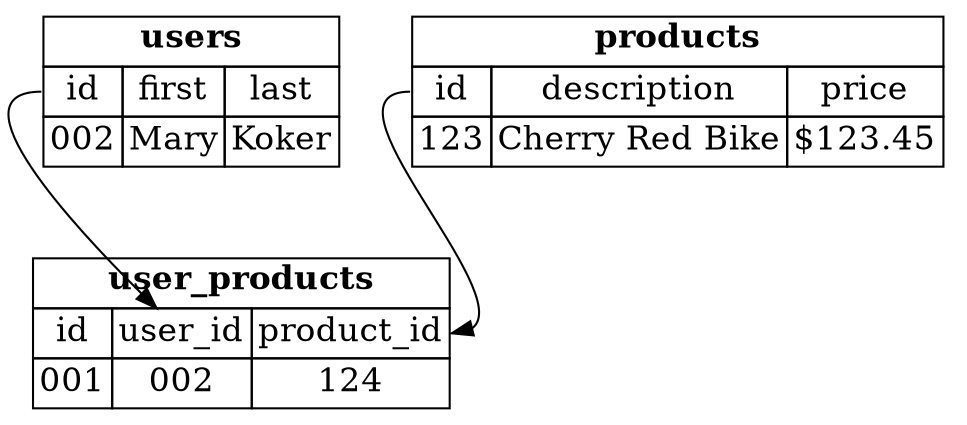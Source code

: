 
digraph g {
node [
fontsize = "16"
shape = "ellipse"
];
edge [
];
"users" [
label =<
<table border="0" cellborder="1" cellspacing="0">
  <tr><td colspan="3"><b>users</b></td></tr>
  <tr><td port="f0">id</td><td port="f1">first</td><td port="f2">last</td></tr>
  <tr><td>002</td><td port="f1">Mary</td><td port="f2">Koker</td></tr>
  </table>>
shape = "none"
];
"products" [
label =<
<table border="0" cellborder="1" cellspacing="0">
  <tr><td colspan="3"><b>products</b></td></tr>
  <tr><td port="f0">id</td><td port="f1">description</td><td port="f2">price</td></tr>
  <tr><td>123</td><td port="f1">Cherry Red Bike</td><td port="f2">$123.45</td></tr>
  </table>>
shape = "none"
];
"user_products" [
label =<
<table border="0" cellborder="1" cellspacing="0">
  <tr><td colspan="3"><b>user_products</b></td></tr>
  <tr><td port="f0">id</td><td port="f1">user_id</td><td port="f2">product_id</td></tr>
  <tr><td>001</td><td port="f1">002</td><td port="f2">124</td></tr>
  </table>>
shape = "none"
];
"users":f0 -> "user_products":f1 [
];
"products":f0 -> "user_products":f2 [
];
}

